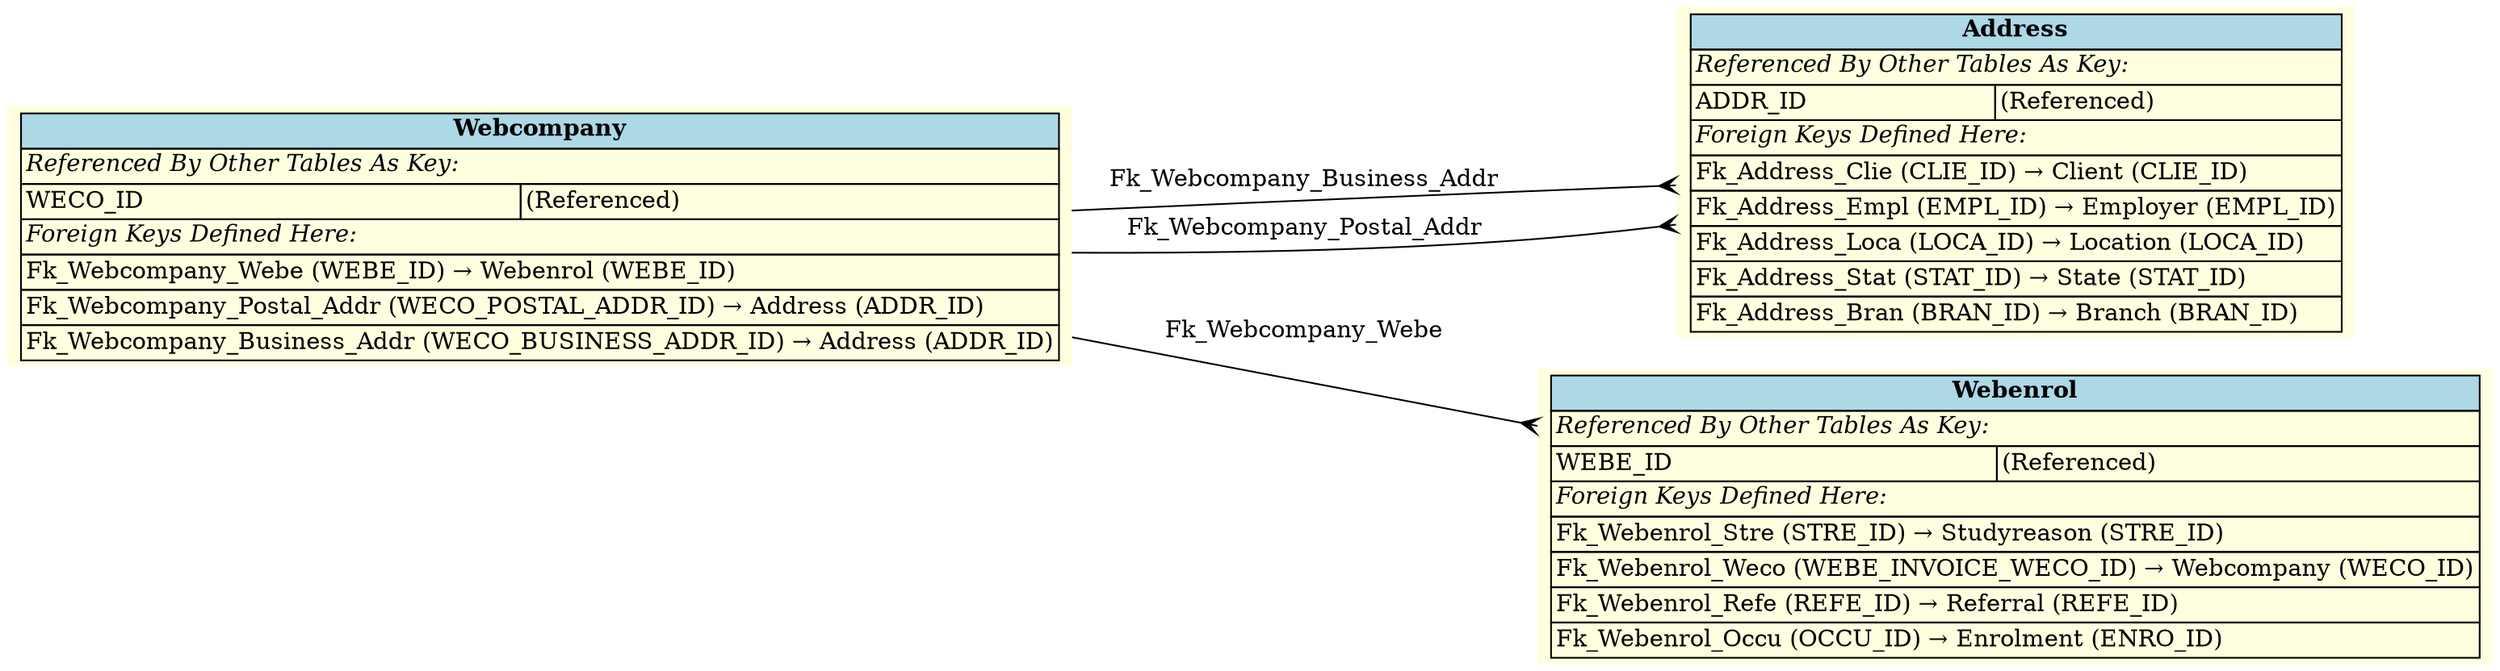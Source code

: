 digraph ERD {
  rankdir=LR;
  node [shape=plaintext, style=filled, fillcolor=lightyellow];
  edge [arrowhead=crow, arrowtail=none, dir=both, labelfontsize=10];

  "Webcompany" [
    label=<
    <TABLE BORDER="0" CELLBORDER="1" CELLSPACING="0" BGCOLOR="lightyellow">
      <TR><TD COLSPAN="2" BGCOLOR="lightblue"><B>Webcompany</B></TD></TR>
      <TR><TD COLSPAN="2" ALIGN="LEFT"><I>Referenced By Other Tables As Key:</I></TD></TR>
      <TR><TD ALIGN="LEFT">WECO_ID</TD><TD ALIGN="LEFT">(Referenced)</TD></TR>
      <TR><TD COLSPAN="2" ALIGN="LEFT"><I>Foreign Keys Defined Here:</I></TD></TR>
      <TR><TD ALIGN="LEFT" COLSPAN="2">Fk_Webcompany_Webe (WEBE_ID) &rarr; Webenrol (WEBE_ID)</TD></TR>
      <TR><TD ALIGN="LEFT" COLSPAN="2">Fk_Webcompany_Postal_Addr (WECO_POSTAL_ADDR_ID) &rarr; Address (ADDR_ID)</TD></TR>
      <TR><TD ALIGN="LEFT" COLSPAN="2">Fk_Webcompany_Business_Addr (WECO_BUSINESS_ADDR_ID) &rarr; Address (ADDR_ID)</TD></TR>
    </TABLE>
    >
  ];

  "Address" [
    label=<
    <TABLE BORDER="0" CELLBORDER="1" CELLSPACING="0" BGCOLOR="lightyellow">
      <TR><TD COLSPAN="2" BGCOLOR="lightblue"><B>Address</B></TD></TR>
      <TR><TD COLSPAN="2" ALIGN="LEFT"><I>Referenced By Other Tables As Key:</I></TD></TR>
      <TR><TD ALIGN="LEFT">ADDR_ID</TD><TD ALIGN="LEFT">(Referenced)</TD></TR>
      <TR><TD COLSPAN="2" ALIGN="LEFT"><I>Foreign Keys Defined Here:</I></TD></TR>
      <TR><TD ALIGN="LEFT" COLSPAN="2">Fk_Address_Clie (CLIE_ID) &rarr; Client (CLIE_ID)</TD></TR>
      <TR><TD ALIGN="LEFT" COLSPAN="2">Fk_Address_Empl (EMPL_ID) &rarr; Employer (EMPL_ID)</TD></TR>
      <TR><TD ALIGN="LEFT" COLSPAN="2">Fk_Address_Loca (LOCA_ID) &rarr; Location (LOCA_ID)</TD></TR>
      <TR><TD ALIGN="LEFT" COLSPAN="2">Fk_Address_Stat (STAT_ID) &rarr; State (STAT_ID)</TD></TR>
      <TR><TD ALIGN="LEFT" COLSPAN="2">Fk_Address_Bran (BRAN_ID) &rarr; Branch (BRAN_ID)</TD></TR>
    </TABLE>
    >
  ];

  "Webenrol" [
    label=<
    <TABLE BORDER="0" CELLBORDER="1" CELLSPACING="0" BGCOLOR="lightyellow">
      <TR><TD COLSPAN="2" BGCOLOR="lightblue"><B>Webenrol</B></TD></TR>
      <TR><TD COLSPAN="2" ALIGN="LEFT"><I>Referenced By Other Tables As Key:</I></TD></TR>
      <TR><TD ALIGN="LEFT">WEBE_ID</TD><TD ALIGN="LEFT">(Referenced)</TD></TR>
      <TR><TD COLSPAN="2" ALIGN="LEFT"><I>Foreign Keys Defined Here:</I></TD></TR>
      <TR><TD ALIGN="LEFT" COLSPAN="2">Fk_Webenrol_Stre (STRE_ID) &rarr; Studyreason (STRE_ID)</TD></TR>
      <TR><TD ALIGN="LEFT" COLSPAN="2">Fk_Webenrol_Weco (WEBE_INVOICE_WECO_ID) &rarr; Webcompany (WECO_ID)</TD></TR>
      <TR><TD ALIGN="LEFT" COLSPAN="2">Fk_Webenrol_Refe (REFE_ID) &rarr; Referral (REFE_ID)</TD></TR>
      <TR><TD ALIGN="LEFT" COLSPAN="2">Fk_Webenrol_Occu (OCCU_ID) &rarr; Enrolment (ENRO_ID)</TD></TR>
    </TABLE>
    >
  ];

  "Webcompany" -> "Address" [label=" Fk_Webcompany_Business_Addr "];
  "Webcompany" -> "Address" [label=" Fk_Webcompany_Postal_Addr "];
  "Webcompany" -> "Webenrol" [label=" Fk_Webcompany_Webe "];
}
